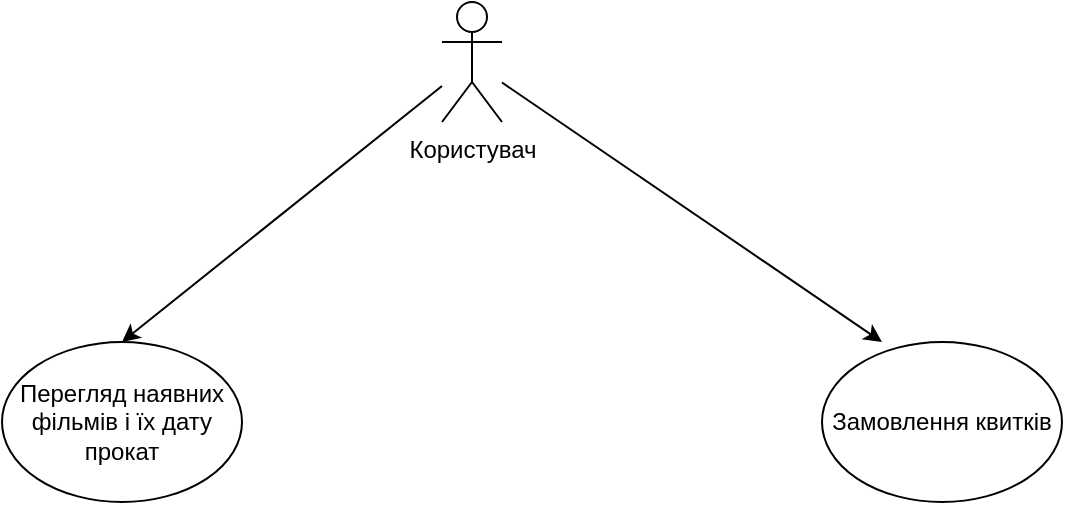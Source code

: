 <mxfile version="24.0.7" type="github">
  <diagram name="Сторінка-1" id="RXRrDl7Q5rvN-Dof50DO">
    <mxGraphModel dx="1434" dy="900" grid="1" gridSize="10" guides="1" tooltips="1" connect="1" arrows="1" fold="1" page="1" pageScale="1" pageWidth="827" pageHeight="1169" math="0" shadow="0">
      <root>
        <mxCell id="0" />
        <mxCell id="1" parent="0" />
        <mxCell id="tWON3njtcF4MVr_s7ScI-1" value="Користувач" style="shape=umlActor;verticalLabelPosition=bottom;verticalAlign=top;html=1;outlineConnect=0;" vertex="1" parent="1">
          <mxGeometry x="360" y="160" width="30" height="60" as="geometry" />
        </mxCell>
        <mxCell id="tWON3njtcF4MVr_s7ScI-2" value="" style="endArrow=classic;html=1;rounded=0;entryX=0.5;entryY=0;entryDx=0;entryDy=0;" edge="1" parent="1" source="tWON3njtcF4MVr_s7ScI-1" target="tWON3njtcF4MVr_s7ScI-3">
          <mxGeometry width="50" height="50" relative="1" as="geometry">
            <mxPoint x="374.5" y="240" as="sourcePoint" />
            <mxPoint x="375" y="340" as="targetPoint" />
          </mxGeometry>
        </mxCell>
        <mxCell id="tWON3njtcF4MVr_s7ScI-3" value="Перегляд наявних фільмів і їх дату прокат" style="ellipse;whiteSpace=wrap;html=1;" vertex="1" parent="1">
          <mxGeometry x="140" y="330" width="120" height="80" as="geometry" />
        </mxCell>
        <mxCell id="tWON3njtcF4MVr_s7ScI-4" value="" style="endArrow=classic;html=1;rounded=0;entryX=0.25;entryY=0;entryDx=0;entryDy=0;entryPerimeter=0;" edge="1" parent="1" source="tWON3njtcF4MVr_s7ScI-1" target="tWON3njtcF4MVr_s7ScI-5">
          <mxGeometry width="50" height="50" relative="1" as="geometry">
            <mxPoint x="390" y="490" as="sourcePoint" />
            <mxPoint x="530" y="310" as="targetPoint" />
          </mxGeometry>
        </mxCell>
        <mxCell id="tWON3njtcF4MVr_s7ScI-5" value="Замовлення квитків" style="ellipse;whiteSpace=wrap;html=1;" vertex="1" parent="1">
          <mxGeometry x="550" y="330" width="120" height="80" as="geometry" />
        </mxCell>
      </root>
    </mxGraphModel>
  </diagram>
</mxfile>
